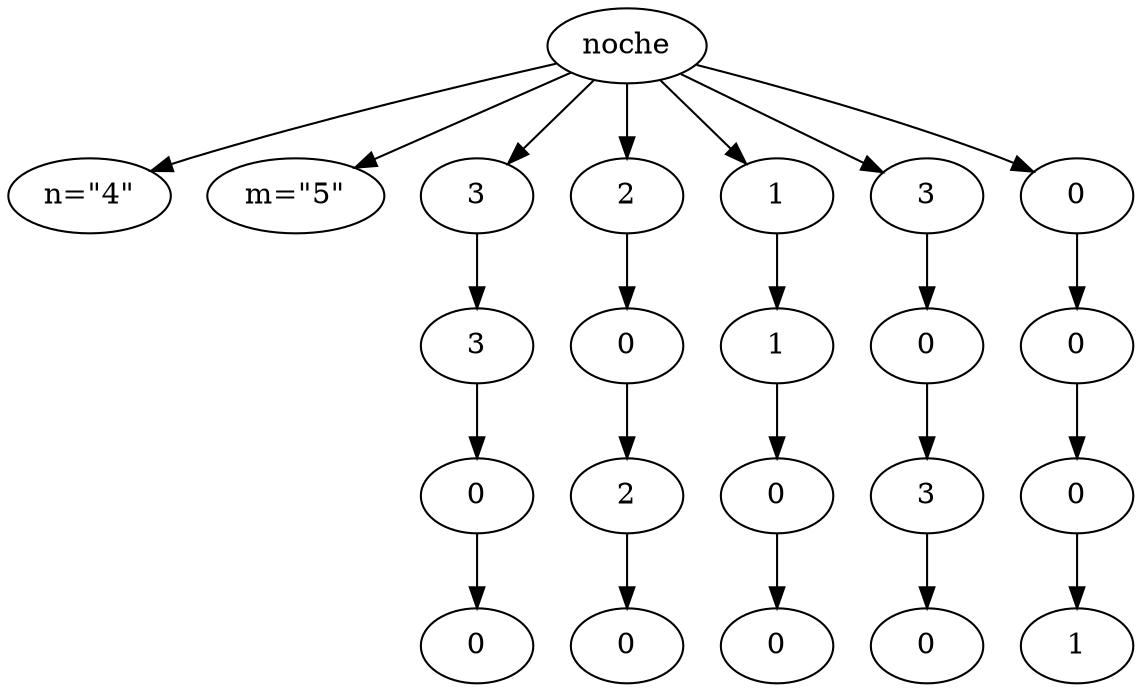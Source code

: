 // Comentario
digraph {
	nombre [label=noche]
	n [label="n=\"4\""]
	m [label="m=\"5\""]
	nombre -> n
	nombre -> m
	11 [label=3]
	nombre -> 11
	12 [label=3]
	11 -> 12
	13 [label=0]
	12 -> 13
	14 [label=0]
	13 -> 14
	21 [label=2]
	nombre -> 21
	22 [label=0]
	21 -> 22
	23 [label=2]
	22 -> 23
	24 [label=0]
	23 -> 24
	31 [label=1]
	nombre -> 31
	32 [label=1]
	31 -> 32
	33 [label=0]
	32 -> 33
	34 [label=0]
	33 -> 34
	41 [label=3]
	nombre -> 41
	42 [label=0]
	41 -> 42
	43 [label=3]
	42 -> 43
	44 [label=0]
	43 -> 44
	51 [label=0]
	nombre -> 51
	52 [label=0]
	51 -> 52
	53 [label=0]
	52 -> 53
	54 [label=1]
	53 -> 54
}
